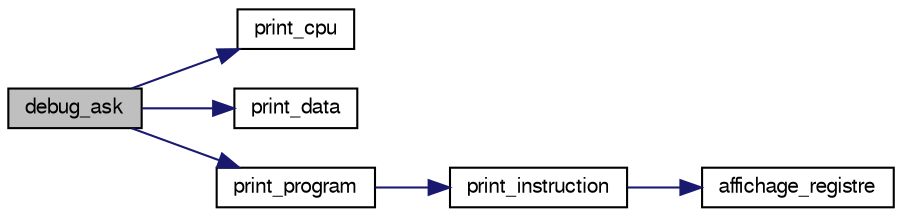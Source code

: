 digraph "debug_ask"
{
  edge [fontname="FreeSans",fontsize="10",labelfontname="FreeSans",labelfontsize="10"];
  node [fontname="FreeSans",fontsize="10",shape=record];
  rankdir="LR";
  Node1 [label="debug_ask",height=0.2,width=0.4,color="black", fillcolor="grey75", style="filled" fontcolor="black"];
  Node1 -> Node2 [color="midnightblue",fontsize="10",style="solid",fontname="FreeSans"];
  Node2 [label="print_cpu",height=0.2,width=0.4,color="black", fillcolor="white", style="filled",URL="$machine_8c.html#a87cfff30238b966cfc3c0c416d7076e9",tooltip="Affichage des registres du CPU. "];
  Node1 -> Node3 [color="midnightblue",fontsize="10",style="solid",fontname="FreeSans"];
  Node3 [label="print_data",height=0.2,width=0.4,color="black", fillcolor="white", style="filled",URL="$machine_8c.html#a549be6eaf631d871e9357513c748640d",tooltip="Affichage des données du programme. "];
  Node1 -> Node4 [color="midnightblue",fontsize="10",style="solid",fontname="FreeSans"];
  Node4 [label="print_program",height=0.2,width=0.4,color="black", fillcolor="white", style="filled",URL="$machine_8c.html#aba3ce4987ef379073d9d3f31debf89e7",tooltip="Affichage des instructions du programme. "];
  Node4 -> Node5 [color="midnightblue",fontsize="10",style="solid",fontname="FreeSans"];
  Node5 [label="print_instruction",height=0.2,width=0.4,color="black", fillcolor="white", style="filled",URL="$instruction_8c.html#a437080d5e8c504588a47d0dba468492f",tooltip="affiche une instruction sous forme lisible "];
  Node5 -> Node6 [color="midnightblue",fontsize="10",style="solid",fontname="FreeSans"];
  Node6 [label="affichage_registre",height=0.2,width=0.4,color="black", fillcolor="white", style="filled",URL="$instruction_8c.html#af0f58cfbd0ee82026e01d21fe68a3c4e"];
}
